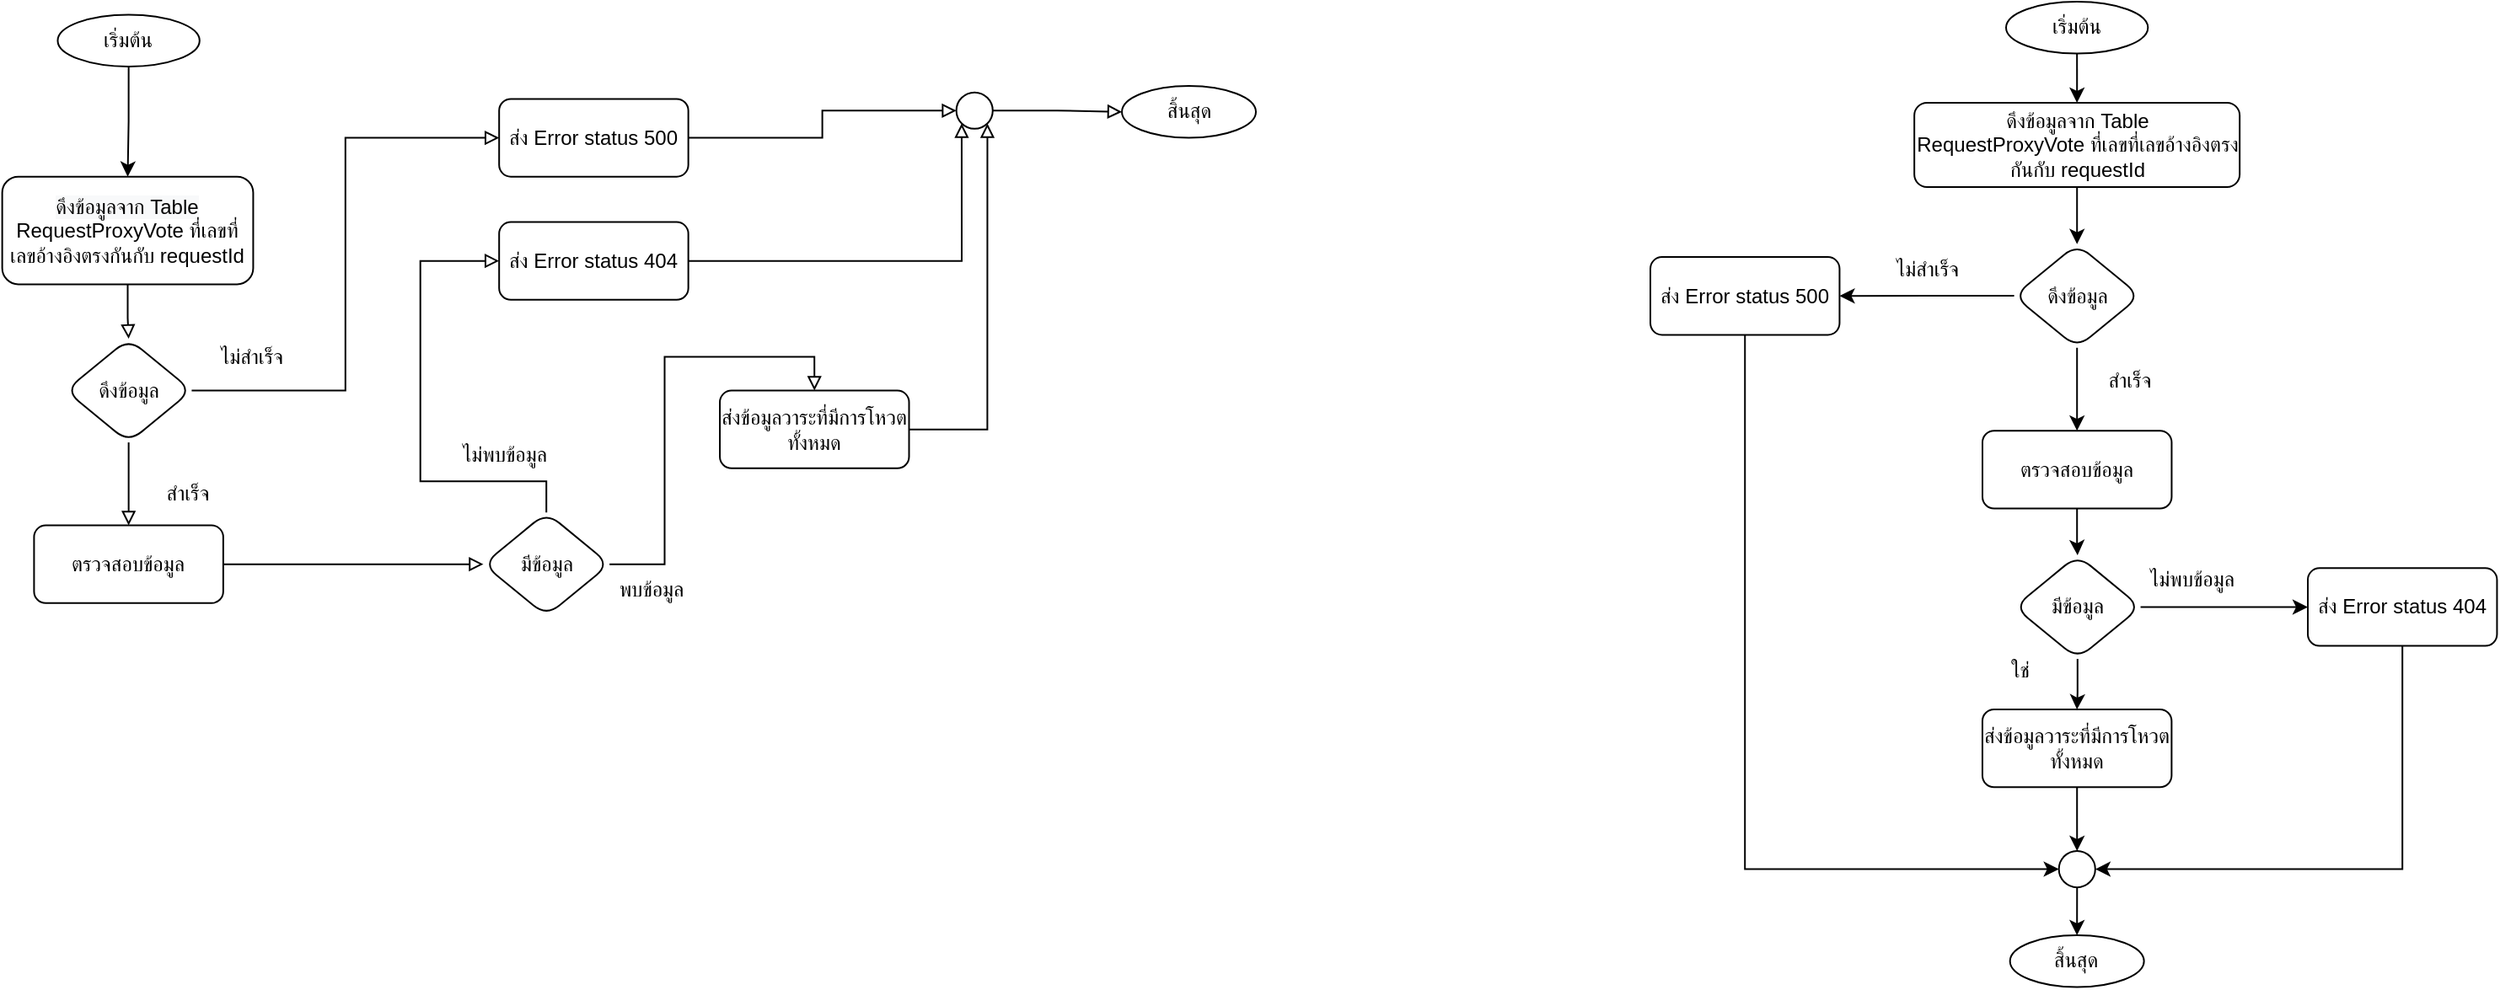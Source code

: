 <mxfile version="20.2.8" type="github">
  <diagram id="l3nBGYv4VJ6K6399M-b1" name="หน้า-1">
    <mxGraphModel dx="1678" dy="867" grid="1" gridSize="10" guides="1" tooltips="1" connect="1" arrows="1" fold="1" page="1" pageScale="1" pageWidth="827" pageHeight="1169" math="0" shadow="0">
      <root>
        <mxCell id="0" />
        <mxCell id="1" parent="0" />
        <mxCell id="c2iq8xSu1ZN3qhIwDBXM-1" value="" style="group" parent="1" vertex="1" connectable="0">
          <mxGeometry x="42" y="40" width="744" height="480" as="geometry" />
        </mxCell>
        <mxCell id="c2iq8xSu1ZN3qhIwDBXM-2" value="" style="group" parent="c2iq8xSu1ZN3qhIwDBXM-1" vertex="1" connectable="0">
          <mxGeometry x="19.2" y="7.692" width="724.8" height="356.923" as="geometry" />
        </mxCell>
        <mxCell id="c2iq8xSu1ZN3qhIwDBXM-3" value="เริ่มต้น" style="ellipse;whiteSpace=wrap;html=1;rounded=1;glass=0;strokeWidth=1;shadow=0;" parent="c2iq8xSu1ZN3qhIwDBXM-2" vertex="1">
          <mxGeometry x="14.028" width="84.17" height="30.769" as="geometry" />
        </mxCell>
        <mxCell id="c2iq8xSu1ZN3qhIwDBXM-4" value="สิ้นสุด" style="ellipse;whiteSpace=wrap;html=1;rounded=1;glass=0;strokeWidth=1;shadow=0;" parent="c2iq8xSu1ZN3qhIwDBXM-2" vertex="1">
          <mxGeometry x="645.306" y="42.308" width="79.494" height="30.769" as="geometry" />
        </mxCell>
        <mxCell id="c2iq8xSu1ZN3qhIwDBXM-5" value="&lt;span style=&quot;color: rgb(0, 0, 0); font-family: Helvetica; font-size: 12px; font-style: normal; font-variant-ligatures: normal; font-variant-caps: normal; font-weight: 400; letter-spacing: normal; orphans: 2; text-align: center; text-indent: 0px; text-transform: none; widows: 2; word-spacing: 0px; -webkit-text-stroke-width: 0px; background-color: rgb(248, 249, 250); text-decoration-thickness: initial; text-decoration-style: initial; text-decoration-color: initial; float: none; display: inline !important;&quot;&gt;ดึงข้อมูลจาก Table&lt;br&gt;&lt;/span&gt;RequestProxyVote ที่เลขที่เลขอ้างอิงตรงกันกับ requestId" style="rounded=1;whiteSpace=wrap;html=1;" parent="c2iq8xSu1ZN3qhIwDBXM-2" vertex="1">
          <mxGeometry x="-18.89" y="96.15" width="148.89" height="63.85" as="geometry" />
        </mxCell>
        <mxCell id="c2iq8xSu1ZN3qhIwDBXM-6" style="edgeStyle=orthogonalEdgeStyle;rounded=0;orthogonalLoop=1;jettySize=auto;html=1;entryX=0.5;entryY=0;entryDx=0;entryDy=0;" parent="c2iq8xSu1ZN3qhIwDBXM-2" source="c2iq8xSu1ZN3qhIwDBXM-3" target="c2iq8xSu1ZN3qhIwDBXM-5" edge="1">
          <mxGeometry relative="1" as="geometry" />
        </mxCell>
        <mxCell id="c2iq8xSu1ZN3qhIwDBXM-7" value="ส่ง Error status 500" style="whiteSpace=wrap;html=1;rounded=1;" parent="c2iq8xSu1ZN3qhIwDBXM-2" vertex="1">
          <mxGeometry x="275.892" y="50" width="112.227" height="46.154" as="geometry" />
        </mxCell>
        <mxCell id="c2iq8xSu1ZN3qhIwDBXM-8" value="ตรวจสอบข้อมูล" style="whiteSpace=wrap;html=1;rounded=1;" parent="c2iq8xSu1ZN3qhIwDBXM-2" vertex="1">
          <mxGeometry y="303.077" width="112.227" height="46.154" as="geometry" />
        </mxCell>
        <mxCell id="c2iq8xSu1ZN3qhIwDBXM-9" style="edgeStyle=orthogonalEdgeStyle;rounded=0;orthogonalLoop=1;jettySize=auto;html=1;entryX=0;entryY=0.5;entryDx=0;entryDy=0;endArrow=block;endFill=0;" parent="c2iq8xSu1ZN3qhIwDBXM-2" source="c2iq8xSu1ZN3qhIwDBXM-11" target="c2iq8xSu1ZN3qhIwDBXM-7" edge="1">
          <mxGeometry relative="1" as="geometry" />
        </mxCell>
        <mxCell id="c2iq8xSu1ZN3qhIwDBXM-10" value="" style="edgeStyle=orthogonalEdgeStyle;rounded=0;orthogonalLoop=1;jettySize=auto;html=1;endArrow=block;endFill=0;" parent="c2iq8xSu1ZN3qhIwDBXM-2" source="c2iq8xSu1ZN3qhIwDBXM-11" target="c2iq8xSu1ZN3qhIwDBXM-8" edge="1">
          <mxGeometry relative="1" as="geometry" />
        </mxCell>
        <mxCell id="c2iq8xSu1ZN3qhIwDBXM-11" value="ดึงข้อมูล" style="rhombus;whiteSpace=wrap;html=1;rounded=1;" parent="c2iq8xSu1ZN3qhIwDBXM-2" vertex="1">
          <mxGeometry x="18.705" y="192.308" width="74.818" height="61.538" as="geometry" />
        </mxCell>
        <mxCell id="c2iq8xSu1ZN3qhIwDBXM-12" value="" style="edgeStyle=orthogonalEdgeStyle;rounded=0;orthogonalLoop=1;jettySize=auto;html=1;endArrow=block;endFill=0;" parent="c2iq8xSu1ZN3qhIwDBXM-2" source="c2iq8xSu1ZN3qhIwDBXM-5" target="c2iq8xSu1ZN3qhIwDBXM-11" edge="1">
          <mxGeometry relative="1" as="geometry" />
        </mxCell>
        <mxCell id="c2iq8xSu1ZN3qhIwDBXM-13" value="ไม่สำเร็จ" style="text;html=1;align=center;verticalAlign=middle;resizable=0;points=[];autosize=1;strokeColor=none;fillColor=none;" parent="c2iq8xSu1ZN3qhIwDBXM-2" vertex="1">
          <mxGeometry x="93.523" y="188.462" width="70" height="30" as="geometry" />
        </mxCell>
        <mxCell id="c2iq8xSu1ZN3qhIwDBXM-14" value="สำเร็จ" style="text;html=1;align=center;verticalAlign=middle;resizable=0;points=[];autosize=1;strokeColor=none;fillColor=none;" parent="c2iq8xSu1ZN3qhIwDBXM-2" vertex="1">
          <mxGeometry x="65.466" y="269.231" width="50" height="30" as="geometry" />
        </mxCell>
        <mxCell id="c2iq8xSu1ZN3qhIwDBXM-15" value="มีข้อมูล" style="rhombus;whiteSpace=wrap;html=1;rounded=1;" parent="c2iq8xSu1ZN3qhIwDBXM-2" vertex="1">
          <mxGeometry x="266.539" y="295.385" width="74.818" height="61.538" as="geometry" />
        </mxCell>
        <mxCell id="c2iq8xSu1ZN3qhIwDBXM-16" value="" style="edgeStyle=orthogonalEdgeStyle;rounded=0;orthogonalLoop=1;jettySize=auto;html=1;endArrow=block;endFill=0;" parent="c2iq8xSu1ZN3qhIwDBXM-2" source="c2iq8xSu1ZN3qhIwDBXM-8" target="c2iq8xSu1ZN3qhIwDBXM-15" edge="1">
          <mxGeometry relative="1" as="geometry" />
        </mxCell>
        <mxCell id="c2iq8xSu1ZN3qhIwDBXM-17" value="ส่ง Error status 404" style="whiteSpace=wrap;html=1;rounded=1;" parent="c2iq8xSu1ZN3qhIwDBXM-2" vertex="1">
          <mxGeometry x="275.892" y="123.077" width="112.227" height="46.154" as="geometry" />
        </mxCell>
        <mxCell id="c2iq8xSu1ZN3qhIwDBXM-18" value="" style="edgeStyle=orthogonalEdgeStyle;rounded=0;orthogonalLoop=1;jettySize=auto;html=1;endArrow=block;endFill=0;" parent="c2iq8xSu1ZN3qhIwDBXM-2" source="c2iq8xSu1ZN3qhIwDBXM-15" target="c2iq8xSu1ZN3qhIwDBXM-17" edge="1">
          <mxGeometry relative="1" as="geometry">
            <Array as="points">
              <mxPoint x="303.948" y="276.923" />
              <mxPoint x="229.13" y="276.923" />
              <mxPoint x="229.13" y="146.154" />
            </Array>
          </mxGeometry>
        </mxCell>
        <mxCell id="c2iq8xSu1ZN3qhIwDBXM-19" value="ไม่พบข้อมูล" style="text;html=1;align=center;verticalAlign=middle;resizable=0;points=[];autosize=1;strokeColor=none;fillColor=none;" parent="c2iq8xSu1ZN3qhIwDBXM-2" vertex="1">
          <mxGeometry x="238.483" y="246.154" width="80" height="30" as="geometry" />
        </mxCell>
        <mxCell id="c2iq8xSu1ZN3qhIwDBXM-20" value="พบข้อมูล" style="text;html=1;align=center;verticalAlign=middle;resizable=0;points=[];autosize=1;strokeColor=none;fillColor=none;" parent="c2iq8xSu1ZN3qhIwDBXM-2" vertex="1">
          <mxGeometry x="331.07" y="326.154" width="70" height="30" as="geometry" />
        </mxCell>
        <mxCell id="c2iq8xSu1ZN3qhIwDBXM-21" value="ส่งข้อมูลวาระที่มีการโหวตทั้งหมด" style="whiteSpace=wrap;html=1;rounded=1;" parent="c2iq8xSu1ZN3qhIwDBXM-2" vertex="1">
          <mxGeometry x="406.823" y="223.077" width="112.227" height="46.154" as="geometry" />
        </mxCell>
        <mxCell id="c2iq8xSu1ZN3qhIwDBXM-22" value="" style="edgeStyle=orthogonalEdgeStyle;rounded=0;orthogonalLoop=1;jettySize=auto;html=1;endArrow=block;endFill=0;entryX=0.5;entryY=0;entryDx=0;entryDy=0;" parent="c2iq8xSu1ZN3qhIwDBXM-2" source="c2iq8xSu1ZN3qhIwDBXM-15" target="c2iq8xSu1ZN3qhIwDBXM-21" edge="1">
          <mxGeometry relative="1" as="geometry">
            <mxPoint x="56.114" y="484.615" as="targetPoint" />
          </mxGeometry>
        </mxCell>
        <mxCell id="c2iq8xSu1ZN3qhIwDBXM-23" value="" style="edgeStyle=orthogonalEdgeStyle;rounded=0;orthogonalLoop=1;jettySize=auto;html=1;endArrow=block;endFill=0;" parent="c2iq8xSu1ZN3qhIwDBXM-2" source="c2iq8xSu1ZN3qhIwDBXM-24" target="c2iq8xSu1ZN3qhIwDBXM-4" edge="1">
          <mxGeometry relative="1" as="geometry" />
        </mxCell>
        <mxCell id="c2iq8xSu1ZN3qhIwDBXM-24" value="" style="ellipse;whiteSpace=wrap;html=1;aspect=fixed;" parent="c2iq8xSu1ZN3qhIwDBXM-2" vertex="1">
          <mxGeometry x="547.107" y="46.154" width="21.582" height="21.582" as="geometry" />
        </mxCell>
        <mxCell id="c2iq8xSu1ZN3qhIwDBXM-25" style="edgeStyle=orthogonalEdgeStyle;rounded=0;orthogonalLoop=1;jettySize=auto;html=1;entryX=0;entryY=0.5;entryDx=0;entryDy=0;endArrow=block;endFill=0;" parent="c2iq8xSu1ZN3qhIwDBXM-2" source="c2iq8xSu1ZN3qhIwDBXM-7" target="c2iq8xSu1ZN3qhIwDBXM-24" edge="1">
          <mxGeometry relative="1" as="geometry" />
        </mxCell>
        <mxCell id="c2iq8xSu1ZN3qhIwDBXM-26" style="edgeStyle=orthogonalEdgeStyle;rounded=0;orthogonalLoop=1;jettySize=auto;html=1;entryX=0;entryY=1;entryDx=0;entryDy=0;endArrow=block;endFill=0;" parent="c2iq8xSu1ZN3qhIwDBXM-2" source="c2iq8xSu1ZN3qhIwDBXM-17" target="c2iq8xSu1ZN3qhIwDBXM-24" edge="1">
          <mxGeometry relative="1" as="geometry" />
        </mxCell>
        <mxCell id="c2iq8xSu1ZN3qhIwDBXM-27" style="edgeStyle=orthogonalEdgeStyle;rounded=0;orthogonalLoop=1;jettySize=auto;html=1;entryX=1;entryY=1;entryDx=0;entryDy=0;endArrow=block;endFill=0;" parent="c2iq8xSu1ZN3qhIwDBXM-2" source="c2iq8xSu1ZN3qhIwDBXM-21" target="c2iq8xSu1ZN3qhIwDBXM-24" edge="1">
          <mxGeometry relative="1" as="geometry" />
        </mxCell>
        <mxCell id="CHSoKtwhK1qmI1be3MFg-27" value="" style="group" vertex="1" connectable="0" parent="1">
          <mxGeometry x="1020" y="40" width="502.227" height="584.767" as="geometry" />
        </mxCell>
        <mxCell id="CHSoKtwhK1qmI1be3MFg-3" value="ส่ง Error status 500" style="whiteSpace=wrap;html=1;rounded=1;" vertex="1" parent="CHSoKtwhK1qmI1be3MFg-27">
          <mxGeometry y="151.54" width="112.227" height="46.154" as="geometry" />
        </mxCell>
        <mxCell id="CHSoKtwhK1qmI1be3MFg-4" value="มีข้อมูล" style="rhombus;whiteSpace=wrap;html=1;rounded=1;" vertex="1" parent="CHSoKtwhK1qmI1be3MFg-27">
          <mxGeometry x="215.998" y="328.455" width="74.818" height="61.538" as="geometry" />
        </mxCell>
        <mxCell id="CHSoKtwhK1qmI1be3MFg-6" value="ส่ง Error status 404" style="whiteSpace=wrap;html=1;rounded=1;" vertex="1" parent="CHSoKtwhK1qmI1be3MFg-27">
          <mxGeometry x="390" y="336.147" width="112.227" height="46.154" as="geometry" />
        </mxCell>
        <mxCell id="CHSoKtwhK1qmI1be3MFg-7" value="" style="edgeStyle=orthogonalEdgeStyle;rounded=0;orthogonalLoop=1;jettySize=auto;html=1;endArrow=classic;endFill=1;entryX=0;entryY=0.5;entryDx=0;entryDy=0;" edge="1" parent="CHSoKtwhK1qmI1be3MFg-27" source="CHSoKtwhK1qmI1be3MFg-4" target="CHSoKtwhK1qmI1be3MFg-6">
          <mxGeometry relative="1" as="geometry">
            <Array as="points">
              <mxPoint x="389.998" y="358.998" />
              <mxPoint x="399.998" y="359.998" />
            </Array>
          </mxGeometry>
        </mxCell>
        <mxCell id="CHSoKtwhK1qmI1be3MFg-8" value="ไม่พบข้อมูล" style="text;html=1;align=center;verticalAlign=middle;resizable=0;points=[];autosize=1;strokeColor=none;fillColor=none;" vertex="1" parent="CHSoKtwhK1qmI1be3MFg-27">
          <mxGeometry x="280.521" y="328.454" width="80" height="30" as="geometry" />
        </mxCell>
        <mxCell id="CHSoKtwhK1qmI1be3MFg-9" value="ใช่" style="text;html=1;align=center;verticalAlign=middle;resizable=0;points=[];autosize=1;strokeColor=none;fillColor=none;" vertex="1" parent="CHSoKtwhK1qmI1be3MFg-27">
          <mxGeometry x="198.998" y="382.304" width="40" height="30" as="geometry" />
        </mxCell>
        <mxCell id="CHSoKtwhK1qmI1be3MFg-10" value="ส่งข้อมูลวาระที่มีการโหวตทั้งหมด" style="whiteSpace=wrap;html=1;rounded=1;" vertex="1" parent="CHSoKtwhK1qmI1be3MFg-27">
          <mxGeometry x="196.972" y="419.997" width="112.227" height="46.154" as="geometry" />
        </mxCell>
        <mxCell id="CHSoKtwhK1qmI1be3MFg-11" value="" style="edgeStyle=orthogonalEdgeStyle;rounded=0;orthogonalLoop=1;jettySize=auto;html=1;endArrow=classic;endFill=1;entryX=0.5;entryY=0;entryDx=0;entryDy=0;" edge="1" parent="CHSoKtwhK1qmI1be3MFg-27" source="CHSoKtwhK1qmI1be3MFg-4" target="CHSoKtwhK1qmI1be3MFg-10">
          <mxGeometry relative="1" as="geometry">
            <mxPoint x="-103.018" y="832.305" as="targetPoint" />
          </mxGeometry>
        </mxCell>
        <mxCell id="CHSoKtwhK1qmI1be3MFg-12" style="edgeStyle=orthogonalEdgeStyle;rounded=0;orthogonalLoop=1;jettySize=auto;html=1;entryX=0;entryY=0.5;entryDx=0;entryDy=0;endArrow=classic;endFill=1;exitX=0.5;exitY=1;exitDx=0;exitDy=0;" edge="1" parent="CHSoKtwhK1qmI1be3MFg-27" source="CHSoKtwhK1qmI1be3MFg-3" target="CHSoKtwhK1qmI1be3MFg-26">
          <mxGeometry relative="1" as="geometry" />
        </mxCell>
        <mxCell id="CHSoKtwhK1qmI1be3MFg-13" style="edgeStyle=orthogonalEdgeStyle;rounded=0;orthogonalLoop=1;jettySize=auto;html=1;endArrow=classic;endFill=1;" edge="1" parent="CHSoKtwhK1qmI1be3MFg-27" source="CHSoKtwhK1qmI1be3MFg-10" target="CHSoKtwhK1qmI1be3MFg-26">
          <mxGeometry relative="1" as="geometry">
            <Array as="points" />
          </mxGeometry>
        </mxCell>
        <mxCell id="CHSoKtwhK1qmI1be3MFg-14" value="เริ่มต้น" style="ellipse;whiteSpace=wrap;html=1;rounded=1;glass=0;strokeWidth=1;shadow=0;" vertex="1" parent="CHSoKtwhK1qmI1be3MFg-27">
          <mxGeometry x="210.997" width="84.17" height="30.769" as="geometry" />
        </mxCell>
        <mxCell id="CHSoKtwhK1qmI1be3MFg-15" value="ดึงข้อมูลจาก Table&lt;br&gt;RequestProxyVote ที่เลขที่เลขอ้างอิงตรงกันกับ requestId" style="rounded=1;whiteSpace=wrap;html=1;" vertex="1" parent="CHSoKtwhK1qmI1be3MFg-27">
          <mxGeometry x="156.58" y="60" width="193" height="50" as="geometry" />
        </mxCell>
        <mxCell id="CHSoKtwhK1qmI1be3MFg-16" style="edgeStyle=orthogonalEdgeStyle;rounded=0;orthogonalLoop=1;jettySize=auto;html=1;entryX=0.5;entryY=0;entryDx=0;entryDy=0;" edge="1" parent="CHSoKtwhK1qmI1be3MFg-27" source="CHSoKtwhK1qmI1be3MFg-14" target="CHSoKtwhK1qmI1be3MFg-15">
          <mxGeometry relative="1" as="geometry" />
        </mxCell>
        <mxCell id="CHSoKtwhK1qmI1be3MFg-17" value="" style="edgeStyle=orthogonalEdgeStyle;rounded=0;orthogonalLoop=1;jettySize=auto;html=1;endArrow=classic;endFill=1;" edge="1" parent="CHSoKtwhK1qmI1be3MFg-27" source="CHSoKtwhK1qmI1be3MFg-15" target="CHSoKtwhK1qmI1be3MFg-20">
          <mxGeometry relative="1" as="geometry" />
        </mxCell>
        <mxCell id="CHSoKtwhK1qmI1be3MFg-18" value="ตรวจสอบข้อมูล" style="whiteSpace=wrap;html=1;rounded=1;" vertex="1" parent="CHSoKtwhK1qmI1be3MFg-27">
          <mxGeometry x="196.998" y="254.617" width="112.227" height="46.154" as="geometry" />
        </mxCell>
        <mxCell id="CHSoKtwhK1qmI1be3MFg-2" value="" style="edgeStyle=orthogonalEdgeStyle;rounded=0;orthogonalLoop=1;jettySize=auto;html=1;endArrow=classic;endFill=1;" edge="1" parent="CHSoKtwhK1qmI1be3MFg-27" source="CHSoKtwhK1qmI1be3MFg-18" target="CHSoKtwhK1qmI1be3MFg-4">
          <mxGeometry relative="1" as="geometry" />
        </mxCell>
        <mxCell id="CHSoKtwhK1qmI1be3MFg-19" value="" style="edgeStyle=orthogonalEdgeStyle;rounded=0;orthogonalLoop=1;jettySize=auto;html=1;endArrow=classic;endFill=1;" edge="1" parent="CHSoKtwhK1qmI1be3MFg-27" source="CHSoKtwhK1qmI1be3MFg-20" target="CHSoKtwhK1qmI1be3MFg-18">
          <mxGeometry relative="1" as="geometry" />
        </mxCell>
        <mxCell id="CHSoKtwhK1qmI1be3MFg-20" value="ดึงข้อมูล" style="rhombus;whiteSpace=wrap;html=1;rounded=1;" vertex="1" parent="CHSoKtwhK1qmI1be3MFg-27">
          <mxGeometry x="215.703" y="143.848" width="74.818" height="61.538" as="geometry" />
        </mxCell>
        <mxCell id="CHSoKtwhK1qmI1be3MFg-21" value="ไม่สำเร็จ" style="text;html=1;align=center;verticalAlign=middle;resizable=0;points=[];autosize=1;strokeColor=none;fillColor=none;" vertex="1" parent="CHSoKtwhK1qmI1be3MFg-27">
          <mxGeometry x="129.001" y="143.852" width="70" height="30" as="geometry" />
        </mxCell>
        <mxCell id="CHSoKtwhK1qmI1be3MFg-22" value="สำเร็จ" style="text;html=1;align=center;verticalAlign=middle;resizable=0;points=[];autosize=1;strokeColor=none;fillColor=none;" vertex="1" parent="CHSoKtwhK1qmI1be3MFg-27">
          <mxGeometry x="259.224" y="210.001" width="50" height="30" as="geometry" />
        </mxCell>
        <mxCell id="CHSoKtwhK1qmI1be3MFg-23" value="" style="group" vertex="1" connectable="0" parent="CHSoKtwhK1qmI1be3MFg-27">
          <mxGeometry x="213.334" y="503.994" width="79.494" height="80.773" as="geometry" />
        </mxCell>
        <mxCell id="CHSoKtwhK1qmI1be3MFg-24" value="สิ้นสุด" style="ellipse;whiteSpace=wrap;html=1;rounded=1;glass=0;strokeWidth=1;shadow=0;" vertex="1" parent="CHSoKtwhK1qmI1be3MFg-23">
          <mxGeometry y="50.004" width="79.494" height="30.769" as="geometry" />
        </mxCell>
        <mxCell id="CHSoKtwhK1qmI1be3MFg-25" value="" style="edgeStyle=orthogonalEdgeStyle;rounded=0;orthogonalLoop=1;jettySize=auto;html=1;endArrow=classic;endFill=1;" edge="1" parent="CHSoKtwhK1qmI1be3MFg-23" source="CHSoKtwhK1qmI1be3MFg-26" target="CHSoKtwhK1qmI1be3MFg-24">
          <mxGeometry relative="1" as="geometry" />
        </mxCell>
        <mxCell id="CHSoKtwhK1qmI1be3MFg-26" value="" style="ellipse;whiteSpace=wrap;html=1;aspect=fixed;" vertex="1" parent="CHSoKtwhK1qmI1be3MFg-23">
          <mxGeometry x="29.001" width="21.582" height="21.582" as="geometry" />
        </mxCell>
        <mxCell id="CHSoKtwhK1qmI1be3MFg-1" style="edgeStyle=orthogonalEdgeStyle;rounded=0;orthogonalLoop=1;jettySize=auto;html=1;entryX=1;entryY=0.5;entryDx=0;entryDy=0;endArrow=classic;endFill=1;" edge="1" parent="CHSoKtwhK1qmI1be3MFg-27" source="CHSoKtwhK1qmI1be3MFg-20" target="CHSoKtwhK1qmI1be3MFg-3">
          <mxGeometry relative="1" as="geometry" />
        </mxCell>
        <mxCell id="CHSoKtwhK1qmI1be3MFg-5" style="edgeStyle=orthogonalEdgeStyle;rounded=0;orthogonalLoop=1;jettySize=auto;html=1;entryX=1;entryY=0.5;entryDx=0;entryDy=0;endArrow=classic;endFill=1;" edge="1" parent="CHSoKtwhK1qmI1be3MFg-27" source="CHSoKtwhK1qmI1be3MFg-6" target="CHSoKtwhK1qmI1be3MFg-26">
          <mxGeometry relative="1" as="geometry">
            <Array as="points">
              <mxPoint x="445.998" y="514.998" />
            </Array>
          </mxGeometry>
        </mxCell>
      </root>
    </mxGraphModel>
  </diagram>
</mxfile>
